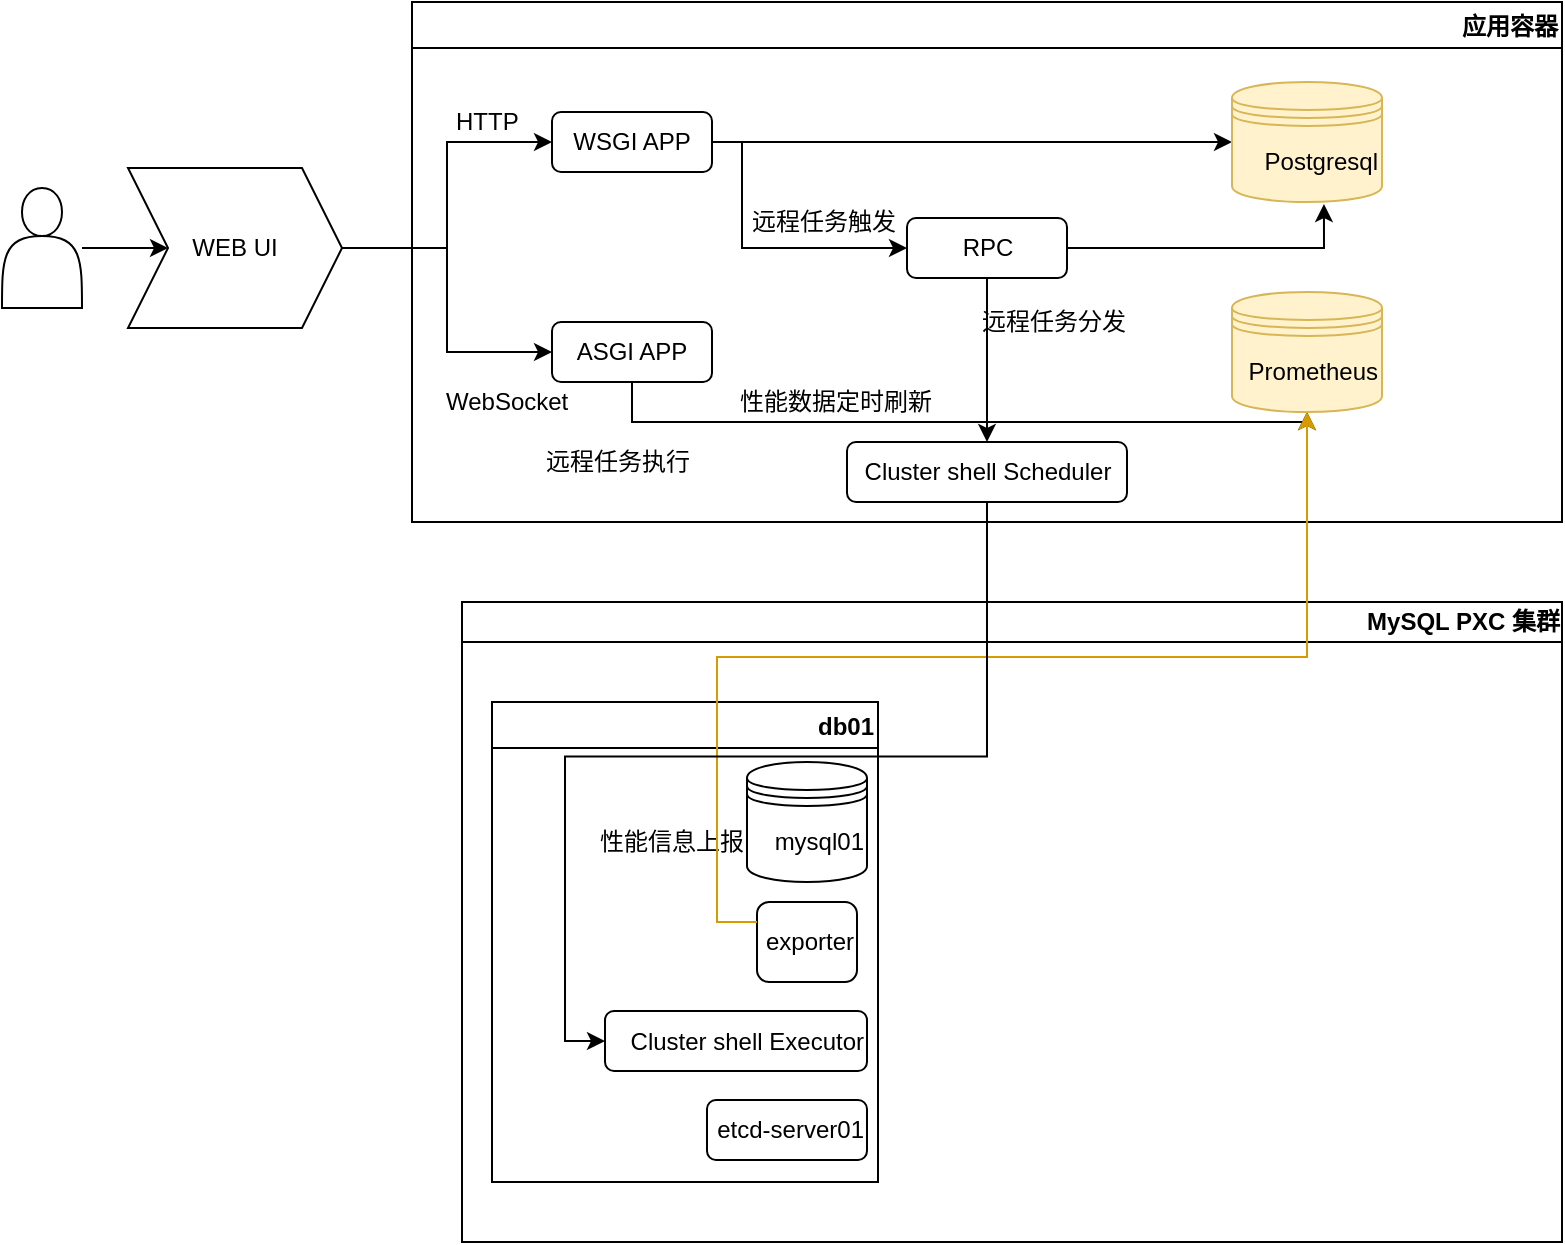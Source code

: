 <mxfile version="11.0.7" type="github"><diagram name="Page-1" id="74b105a0-9070-1c63-61bc-23e55f88626e"><mxGraphModel dx="1320" dy="489" grid="1" gridSize="10" guides="1" tooltips="1" connect="1" arrows="1" fold="1" page="1" pageScale="1.5" pageWidth="1169" pageHeight="826" background="none" math="0" shadow="0"><root><mxCell id="0" style=";html=1;"/><mxCell id="1" style=";html=1;" parent="0"/><mxCell id="dFrhwF-ybeQR0ZxN-FgP-33" value="应用容器" style="swimlane;align=right;" vertex="1" parent="1"><mxGeometry x="235" y="40" width="575" height="260" as="geometry"/></mxCell><mxCell id="dFrhwF-ybeQR0ZxN-FgP-76" style="edgeStyle=orthogonalEdgeStyle;rounded=0;orthogonalLoop=1;jettySize=auto;html=1;entryX=0.5;entryY=1;entryDx=0;entryDy=0;exitX=0.5;exitY=1;exitDx=0;exitDy=0;" edge="1" parent="dFrhwF-ybeQR0ZxN-FgP-33" source="dFrhwF-ybeQR0ZxN-FgP-54" target="dFrhwF-ybeQR0ZxN-FgP-73"><mxGeometry relative="1" as="geometry"/></mxCell><mxCell id="dFrhwF-ybeQR0ZxN-FgP-54" value="ASGI APP" style="rounded=1;whiteSpace=wrap;html=1;" vertex="1" parent="dFrhwF-ybeQR0ZxN-FgP-33"><mxGeometry x="70" y="160" width="80" height="30" as="geometry"/></mxCell><mxCell id="dFrhwF-ybeQR0ZxN-FgP-98" style="edgeStyle=orthogonalEdgeStyle;rounded=0;orthogonalLoop=1;jettySize=auto;html=1;entryX=0;entryY=0.5;entryDx=0;entryDy=0;" edge="1" parent="dFrhwF-ybeQR0ZxN-FgP-33" target="dFrhwF-ybeQR0ZxN-FgP-72"><mxGeometry relative="1" as="geometry"><mxPoint x="205" y="70" as="sourcePoint"/><Array as="points"><mxPoint x="165" y="70"/><mxPoint x="165" y="123"/></Array></mxGeometry></mxCell><mxCell id="dFrhwF-ybeQR0ZxN-FgP-58" value="WSGI APP" style="rounded=1;whiteSpace=wrap;html=1;" vertex="1" parent="dFrhwF-ybeQR0ZxN-FgP-33"><mxGeometry x="70" y="55" width="80" height="30" as="geometry"/></mxCell><mxCell id="dFrhwF-ybeQR0ZxN-FgP-55" style="edgeStyle=orthogonalEdgeStyle;rounded=0;orthogonalLoop=1;jettySize=auto;html=1;entryX=0;entryY=0.5;entryDx=0;entryDy=0;" edge="1" parent="dFrhwF-ybeQR0ZxN-FgP-33" source="dFrhwF-ybeQR0ZxN-FgP-58" target="dFrhwF-ybeQR0ZxN-FgP-74"><mxGeometry relative="1" as="geometry"><Array as="points"/><mxPoint x="310" y="70" as="targetPoint"/></mxGeometry></mxCell><mxCell id="dFrhwF-ybeQR0ZxN-FgP-73" value="Prometheus" style="shape=datastore;whiteSpace=wrap;html=1;align=right;fillColor=#fff2cc;strokeColor=#d6b656;" vertex="1" parent="dFrhwF-ybeQR0ZxN-FgP-33"><mxGeometry x="410" y="145" width="75" height="60" as="geometry"/></mxCell><mxCell id="dFrhwF-ybeQR0ZxN-FgP-74" value="Postgresql" style="shape=datastore;whiteSpace=wrap;html=1;align=right;fillColor=#fff2cc;strokeColor=#d6b656;" vertex="1" parent="dFrhwF-ybeQR0ZxN-FgP-33"><mxGeometry x="410" y="40" width="75" height="60" as="geometry"/></mxCell><mxCell id="dFrhwF-ybeQR0ZxN-FgP-90" value="HTTP " style="text;html=1;resizable=0;points=[];autosize=1;align=left;verticalAlign=top;spacingTop=-4;" vertex="1" parent="dFrhwF-ybeQR0ZxN-FgP-33"><mxGeometry x="20" y="50" width="50" height="20" as="geometry"/></mxCell><mxCell id="dFrhwF-ybeQR0ZxN-FgP-91" value="WebSocket" style="text;html=1;resizable=0;points=[];autosize=1;align=left;verticalAlign=top;spacingTop=-4;" vertex="1" parent="dFrhwF-ybeQR0ZxN-FgP-33"><mxGeometry x="15" y="190" width="80" height="20" as="geometry"/></mxCell><mxCell id="dFrhwF-ybeQR0ZxN-FgP-97" style="edgeStyle=orthogonalEdgeStyle;rounded=0;orthogonalLoop=1;jettySize=auto;html=1;entryX=0.613;entryY=1.017;entryDx=0;entryDy=0;entryPerimeter=0;" edge="1" parent="dFrhwF-ybeQR0ZxN-FgP-33" source="dFrhwF-ybeQR0ZxN-FgP-72" target="dFrhwF-ybeQR0ZxN-FgP-74"><mxGeometry relative="1" as="geometry"/></mxCell><mxCell id="dFrhwF-ybeQR0ZxN-FgP-112" style="edgeStyle=orthogonalEdgeStyle;rounded=0;orthogonalLoop=1;jettySize=auto;html=1;entryX=0.5;entryY=0;entryDx=0;entryDy=0;" edge="1" parent="dFrhwF-ybeQR0ZxN-FgP-33" source="dFrhwF-ybeQR0ZxN-FgP-72" target="dFrhwF-ybeQR0ZxN-FgP-111"><mxGeometry relative="1" as="geometry"/></mxCell><mxCell id="dFrhwF-ybeQR0ZxN-FgP-72" value="RPC" style="rounded=1;whiteSpace=wrap;html=1;" vertex="1" parent="dFrhwF-ybeQR0ZxN-FgP-33"><mxGeometry x="247.5" y="108" width="80" height="30" as="geometry"/></mxCell><mxCell id="dFrhwF-ybeQR0ZxN-FgP-111" value="Cluster shell Scheduler" style="rounded=1;whiteSpace=wrap;html=1;" vertex="1" parent="dFrhwF-ybeQR0ZxN-FgP-33"><mxGeometry x="217.5" y="220" width="140" height="30" as="geometry"/></mxCell><mxCell id="dFrhwF-ybeQR0ZxN-FgP-114" value="远程任务触发" style="text;html=1;resizable=0;points=[];autosize=1;align=left;verticalAlign=top;spacingTop=-4;" vertex="1" parent="dFrhwF-ybeQR0ZxN-FgP-33"><mxGeometry x="168" y="100" width="90" height="20" as="geometry"/></mxCell><mxCell id="dFrhwF-ybeQR0ZxN-FgP-118" value="远程任务执行" style="text;html=1;resizable=0;points=[];autosize=1;align=left;verticalAlign=top;spacingTop=-4;" vertex="1" parent="dFrhwF-ybeQR0ZxN-FgP-33"><mxGeometry x="65" y="220" width="90" height="20" as="geometry"/></mxCell><mxCell id="dFrhwF-ybeQR0ZxN-FgP-115" value="远程任务分发" style="text;html=1;resizable=0;points=[];autosize=1;align=left;verticalAlign=top;spacingTop=-4;" vertex="1" parent="dFrhwF-ybeQR0ZxN-FgP-33"><mxGeometry x="282.5" y="150" width="90" height="20" as="geometry"/></mxCell><mxCell id="dFrhwF-ybeQR0ZxN-FgP-128" value="性能数据定时刷新" style="text;html=1;resizable=0;points=[];autosize=1;align=left;verticalAlign=top;spacingTop=-4;" vertex="1" parent="dFrhwF-ybeQR0ZxN-FgP-33"><mxGeometry x="161.5" y="190" width="110" height="20" as="geometry"/></mxCell><mxCell id="dFrhwF-ybeQR0ZxN-FgP-66" value="MySQL PXC 集群" style="swimlane;html=1;startSize=20;horizontal=1;containerType=tree;align=right;" vertex="1" parent="1"><mxGeometry x="260" y="340" width="550" height="320" as="geometry"/></mxCell><mxCell id="dFrhwF-ybeQR0ZxN-FgP-99" value="db01" style="swimlane;align=right;" vertex="1" parent="dFrhwF-ybeQR0ZxN-FgP-66"><mxGeometry x="15" y="50" width="193" height="240" as="geometry"/></mxCell><mxCell id="dFrhwF-ybeQR0ZxN-FgP-101" value="mysql01" style="shape=datastore;whiteSpace=wrap;html=1;align=right;" vertex="1" parent="dFrhwF-ybeQR0ZxN-FgP-99"><mxGeometry x="127.5" y="30" width="60" height="60" as="geometry"/></mxCell><mxCell id="dFrhwF-ybeQR0ZxN-FgP-102" value="exporter" style="rounded=1;whiteSpace=wrap;html=1;align=right;" vertex="1" parent="dFrhwF-ybeQR0ZxN-FgP-99"><mxGeometry x="132.5" y="100" width="50" height="40" as="geometry"/></mxCell><mxCell id="dFrhwF-ybeQR0ZxN-FgP-103" value="etcd-server01" style="rounded=1;whiteSpace=wrap;html=1;align=right;" vertex="1" parent="dFrhwF-ybeQR0ZxN-FgP-99"><mxGeometry x="107.5" y="199" width="80" height="30" as="geometry"/></mxCell><mxCell id="dFrhwF-ybeQR0ZxN-FgP-108" value="Cluster shell Executor" style="rounded=1;whiteSpace=wrap;html=1;align=right;" vertex="1" parent="dFrhwF-ybeQR0ZxN-FgP-99"><mxGeometry x="56.5" y="154.5" width="131" height="30" as="geometry"/></mxCell><mxCell id="dFrhwF-ybeQR0ZxN-FgP-119" value="性能信息上报" style="text;html=1;resizable=0;points=[];autosize=1;align=left;verticalAlign=top;spacingTop=-4;" vertex="1" parent="dFrhwF-ybeQR0ZxN-FgP-99"><mxGeometry x="51.5" y="60" width="90" height="20" as="geometry"/></mxCell><mxCell id="dFrhwF-ybeQR0ZxN-FgP-87" style="edgeStyle=orthogonalEdgeStyle;rounded=0;orthogonalLoop=1;jettySize=auto;html=1;entryX=0;entryY=0.5;entryDx=0;entryDy=0;" edge="1" parent="1" source="dFrhwF-ybeQR0ZxN-FgP-67" target="dFrhwF-ybeQR0ZxN-FgP-86"><mxGeometry relative="1" as="geometry"/></mxCell><mxCell id="dFrhwF-ybeQR0ZxN-FgP-67" value="" style="shape=actor;whiteSpace=wrap;html=1;align=right;" vertex="1" parent="1"><mxGeometry x="30" y="133" width="40" height="60" as="geometry"/></mxCell><mxCell id="dFrhwF-ybeQR0ZxN-FgP-88" style="edgeStyle=orthogonalEdgeStyle;rounded=0;orthogonalLoop=1;jettySize=auto;html=1;exitX=1;exitY=0.5;exitDx=0;exitDy=0;entryX=0;entryY=0.5;entryDx=0;entryDy=0;" edge="1" parent="1" source="dFrhwF-ybeQR0ZxN-FgP-86" target="dFrhwF-ybeQR0ZxN-FgP-54"><mxGeometry relative="1" as="geometry"/></mxCell><mxCell id="dFrhwF-ybeQR0ZxN-FgP-89" style="edgeStyle=orthogonalEdgeStyle;rounded=0;orthogonalLoop=1;jettySize=auto;html=1;entryX=0;entryY=0.5;entryDx=0;entryDy=0;" edge="1" parent="1" source="dFrhwF-ybeQR0ZxN-FgP-86" target="dFrhwF-ybeQR0ZxN-FgP-58"><mxGeometry relative="1" as="geometry"/></mxCell><mxCell id="dFrhwF-ybeQR0ZxN-FgP-86" value="&lt;div align=&quot;center&quot;&gt;WEB UI&lt;/div&gt;" style="shape=step;perimeter=stepPerimeter;whiteSpace=wrap;html=1;fixedSize=1;align=center;" vertex="1" parent="1"><mxGeometry x="93" y="123" width="107" height="80" as="geometry"/></mxCell><mxCell id="dFrhwF-ybeQR0ZxN-FgP-107" style="edgeStyle=orthogonalEdgeStyle;rounded=0;orthogonalLoop=1;jettySize=auto;html=1;exitX=0;exitY=0.25;exitDx=0;exitDy=0;fillColor=#ffcd28;strokeColor=#d79b00;gradientColor=#ffa500;" edge="1" parent="1" source="dFrhwF-ybeQR0ZxN-FgP-102" target="dFrhwF-ybeQR0ZxN-FgP-73"><mxGeometry relative="1" as="geometry"><mxPoint x="350" y="380" as="sourcePoint"/></mxGeometry></mxCell><mxCell id="dFrhwF-ybeQR0ZxN-FgP-113" style="edgeStyle=orthogonalEdgeStyle;rounded=0;orthogonalLoop=1;jettySize=auto;html=1;entryX=0;entryY=0.5;entryDx=0;entryDy=0;" edge="1" parent="1" source="dFrhwF-ybeQR0ZxN-FgP-111" target="dFrhwF-ybeQR0ZxN-FgP-108"><mxGeometry relative="1" as="geometry"/></mxCell></root></mxGraphModel></diagram></mxfile>